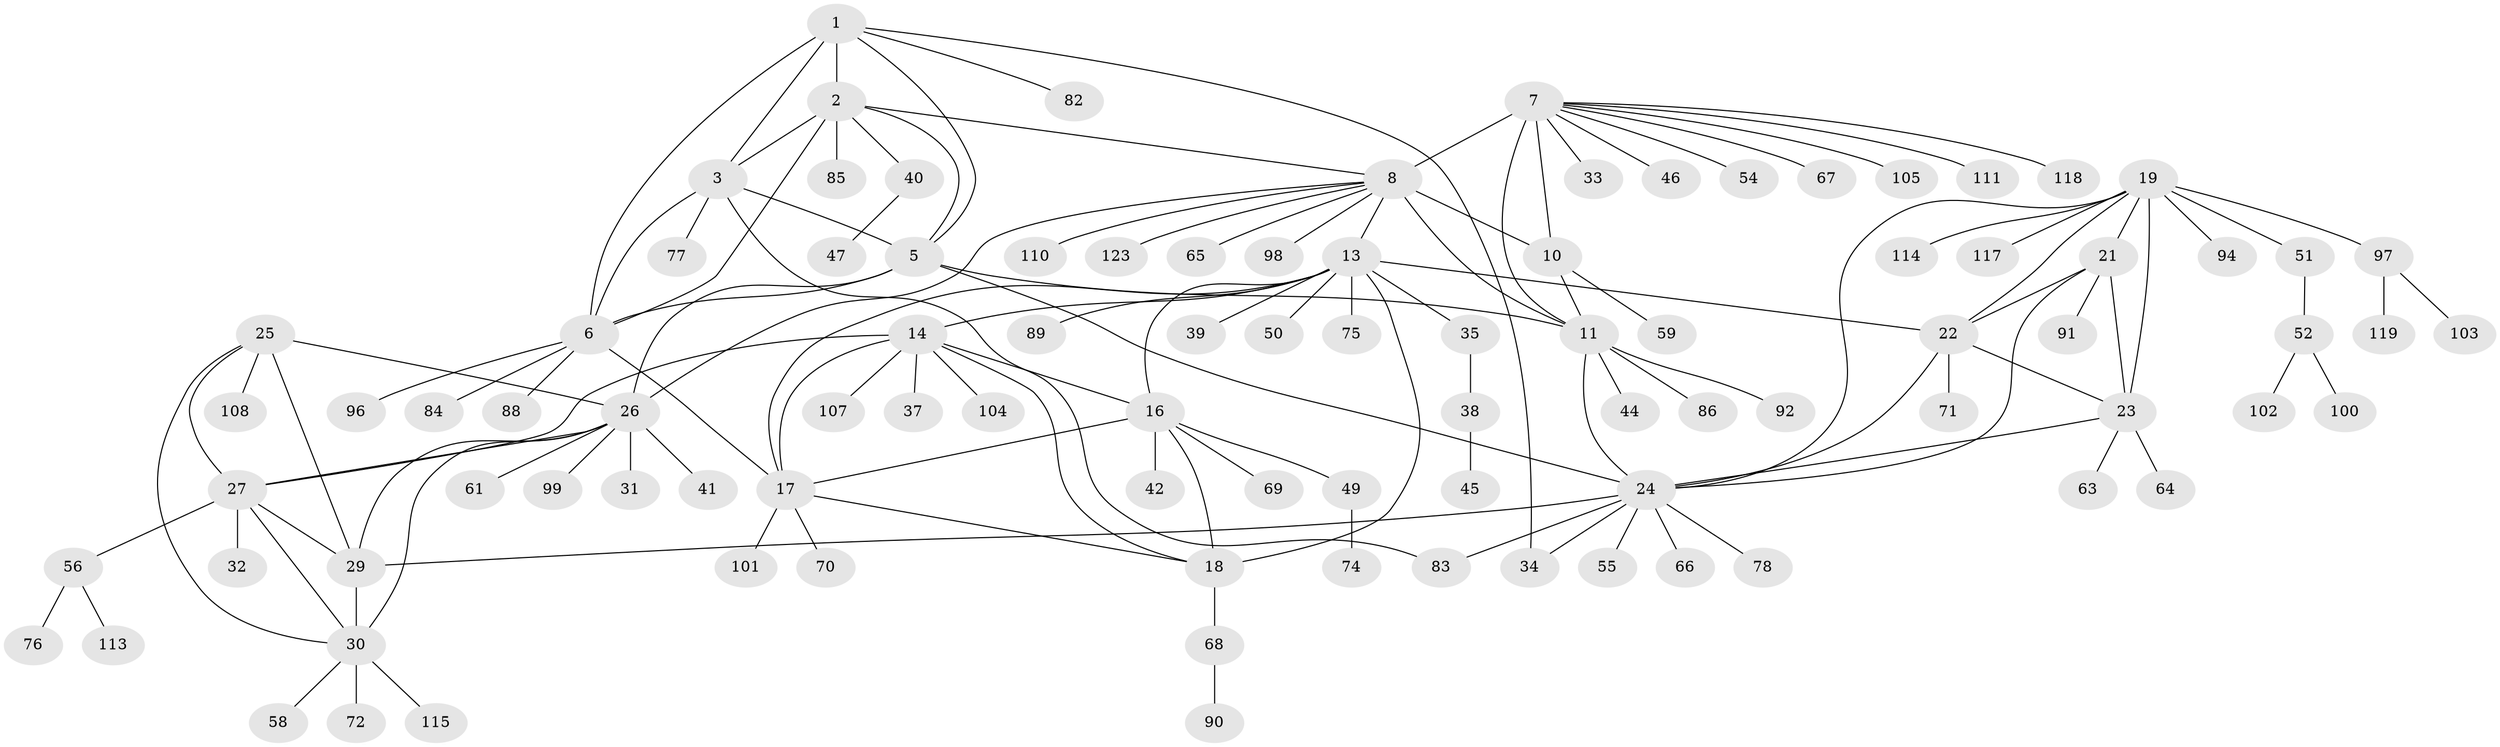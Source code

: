 // Generated by graph-tools (version 1.1) at 2025/24/03/03/25 07:24:16]
// undirected, 96 vertices, 131 edges
graph export_dot {
graph [start="1"]
  node [color=gray90,style=filled];
  1 [super="+73"];
  2;
  3 [super="+4"];
  5;
  6 [super="+122"];
  7 [super="+12"];
  8 [super="+9"];
  10 [super="+87"];
  11 [super="+81"];
  13 [super="+15"];
  14 [super="+109"];
  16 [super="+112"];
  17 [super="+36"];
  18;
  19 [super="+20"];
  21 [super="+93"];
  22 [super="+79"];
  23 [super="+60"];
  24 [super="+48"];
  25 [super="+43"];
  26 [super="+28"];
  27 [super="+80"];
  29;
  30 [super="+53"];
  31;
  32;
  33 [super="+62"];
  34;
  35;
  37;
  38;
  39;
  40 [super="+106"];
  41;
  42;
  44;
  45;
  46;
  47;
  49 [super="+57"];
  50;
  51;
  52 [super="+95"];
  54;
  55;
  56;
  58;
  59;
  61;
  63;
  64;
  65;
  66;
  67;
  68;
  69;
  70;
  71;
  72 [super="+116"];
  74;
  75;
  76;
  77;
  78;
  82;
  83;
  84;
  85;
  86;
  88;
  89;
  90;
  91;
  92;
  94;
  96;
  97 [super="+121"];
  98;
  99;
  100;
  101;
  102;
  103;
  104;
  105;
  107 [super="+120"];
  108;
  110;
  111;
  113;
  114;
  115;
  117;
  118;
  119;
  123;
  1 -- 2;
  1 -- 3 [weight=2];
  1 -- 5;
  1 -- 6;
  1 -- 34;
  1 -- 82;
  2 -- 3 [weight=2];
  2 -- 5;
  2 -- 6;
  2 -- 8;
  2 -- 40;
  2 -- 85;
  3 -- 5 [weight=2];
  3 -- 6 [weight=2];
  3 -- 77;
  3 -- 83;
  5 -- 6;
  5 -- 24;
  5 -- 11;
  5 -- 26;
  6 -- 17;
  6 -- 84;
  6 -- 88;
  6 -- 96;
  7 -- 8 [weight=4];
  7 -- 10 [weight=2];
  7 -- 11 [weight=2];
  7 -- 46;
  7 -- 67;
  7 -- 111;
  7 -- 33;
  7 -- 105;
  7 -- 118;
  7 -- 54;
  8 -- 10 [weight=2];
  8 -- 11 [weight=2];
  8 -- 13;
  8 -- 65;
  8 -- 110;
  8 -- 98;
  8 -- 123;
  8 -- 26;
  10 -- 11;
  10 -- 59;
  11 -- 24 [weight=2];
  11 -- 44;
  11 -- 86;
  11 -- 92;
  13 -- 14 [weight=2];
  13 -- 16 [weight=2];
  13 -- 17 [weight=2];
  13 -- 18 [weight=2];
  13 -- 22;
  13 -- 89;
  13 -- 35;
  13 -- 39;
  13 -- 75;
  13 -- 50;
  14 -- 16;
  14 -- 17;
  14 -- 18;
  14 -- 27;
  14 -- 37;
  14 -- 104;
  14 -- 107;
  16 -- 17;
  16 -- 18;
  16 -- 42;
  16 -- 49;
  16 -- 69;
  17 -- 18;
  17 -- 70;
  17 -- 101;
  18 -- 68;
  19 -- 21 [weight=2];
  19 -- 22 [weight=2];
  19 -- 23 [weight=2];
  19 -- 24 [weight=2];
  19 -- 97;
  19 -- 114;
  19 -- 51;
  19 -- 117;
  19 -- 94;
  21 -- 22;
  21 -- 23;
  21 -- 24;
  21 -- 91;
  22 -- 23;
  22 -- 24;
  22 -- 71;
  23 -- 24;
  23 -- 63;
  23 -- 64;
  24 -- 29;
  24 -- 34;
  24 -- 55;
  24 -- 78;
  24 -- 83;
  24 -- 66;
  25 -- 26 [weight=2];
  25 -- 27;
  25 -- 29;
  25 -- 30;
  25 -- 108;
  26 -- 27 [weight=2];
  26 -- 29 [weight=2];
  26 -- 30 [weight=2];
  26 -- 31;
  26 -- 61;
  26 -- 99;
  26 -- 41;
  27 -- 29;
  27 -- 30;
  27 -- 32;
  27 -- 56;
  29 -- 30;
  30 -- 58;
  30 -- 115;
  30 -- 72;
  35 -- 38;
  38 -- 45;
  40 -- 47;
  49 -- 74;
  51 -- 52;
  52 -- 100;
  52 -- 102;
  56 -- 76;
  56 -- 113;
  68 -- 90;
  97 -- 103;
  97 -- 119;
}
